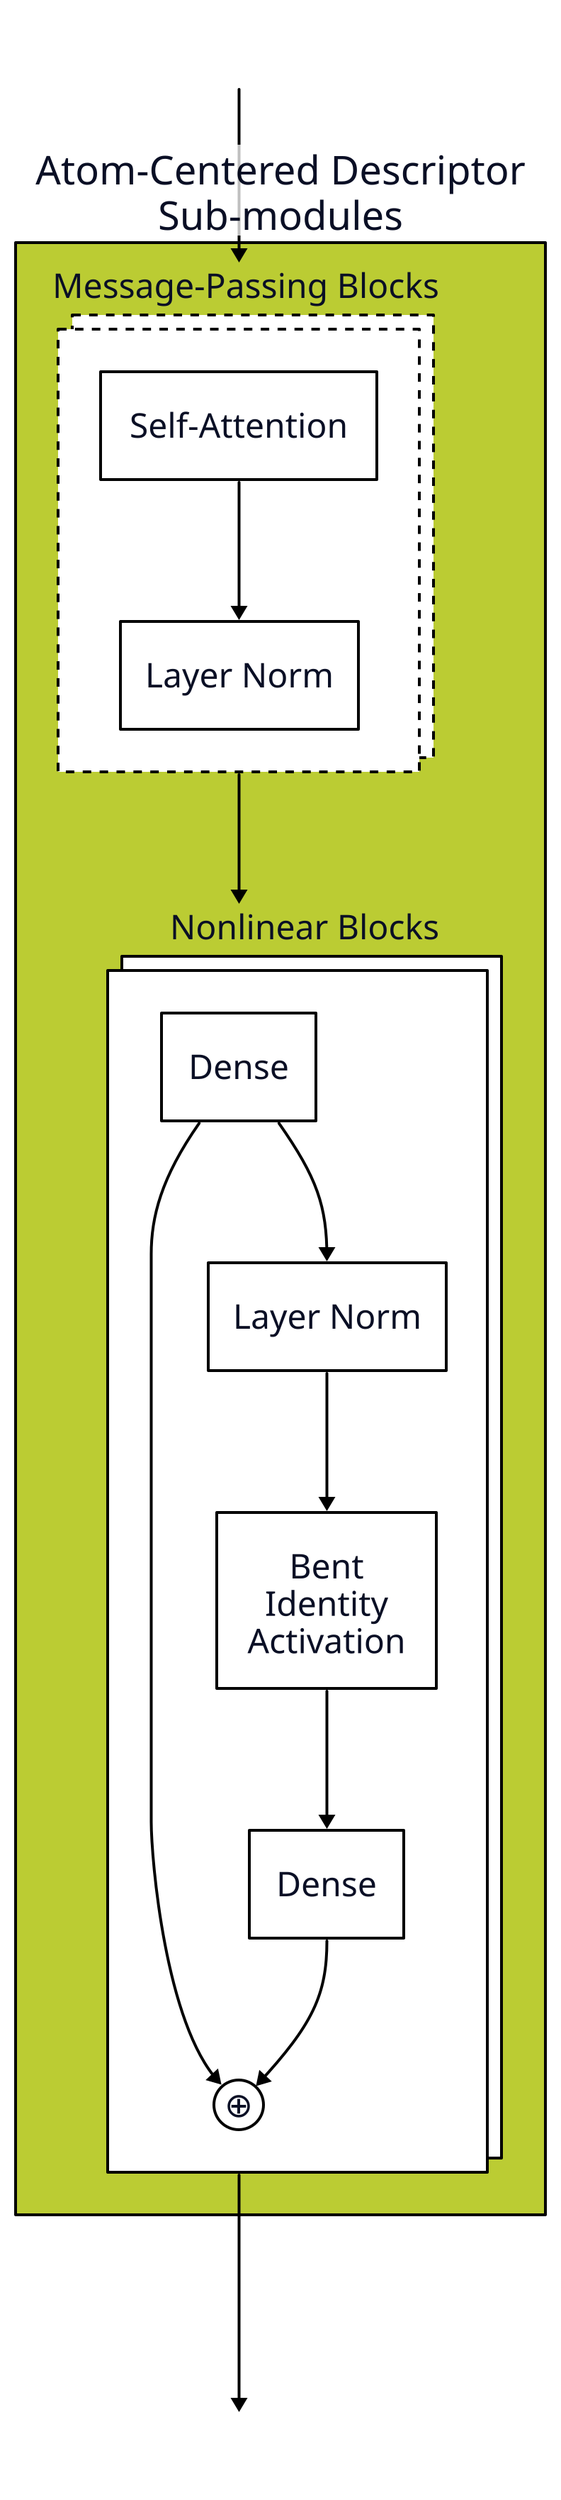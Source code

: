 # direction: right
 
vars: {
    d2-config: {
      layout-engine: elk
      pad: 10
    #   theme-id: 101
    }
}

ac: Atom-Centered Descriptor \n Sub-modules {
    class: ac
    mp_block:  Message-Passing Blocks {
        class: in_module
        direction: right
        style: {stroke-dash: 3; multiple: true}
        sa: Self-Attention {class: in_module}
        mpln: Layer Norm{class: in_module}
        sa -> mpln: {style: {stroke: "#000000"; font-color: black}}
    }
    nl_block: Nonlinear Blocks {
        class: in_module
        style: {multiple: true}
        nld1: Dense {class: in_module}
        nld2: Dense {class: in_module}
        nlln: Layer Norm {class: in_module}
        nlbia: Bent\nIdentity\nActivation {class: in_module}
        nlrc: ⊕ {class: operator}
        nld1 -> nlln -> nlbia -> nld2: {style: {stroke: "#000000"; font-color: black}}
        nld1 -> nlrc: {style: {stroke: "#000000"; font-color: black}}
        nld2 -> nlrc: {style: {stroke: "#000000"; font-color: black}}
    }

    mp_block -> nl_block: {style: {stroke: "#000000"; font-color: black}}
}
embedding_for_rescon: {class: empty; label: ""}
indexed_sum_for_mp: {class: empty; label: ""}
indexed_sum_for_mp -> ac.mp_block: {style: {stroke: "#000000"; font-color: black}}
nlout: {class: empty; label: ""}
ac.nl_block -> nlout: {style: {stroke: "#000000"; font-color: black}}

classes: {
    operator: {shape: circle
               width: 35
               height: 35
               style: {fill: "#FFFFFF"
                       stroke: "#000000"
                       font-size: 24
                      }
    }
    empty: {
            width: 50
            height: 50
            style: {
                fill: transparent
                stroke: transparent
                font-size: 24
            }
    }
    sarb: {
        style: {
            fill: "#44BB99"
            stroke: "#000000"
        }
    }
    in_module: {
        style: {
            fill: "#FFFFFF"
            stroke: "#000000"
            bold: true
            font-size: 24
        }
    }
    ac: {
        style: {
            fill: "#BBCC33"
            stroke: "#000000"
            bold: true
            font-size: 28
        }
    }
    bc: {
        style: {
            fill: "#EEDD88"
            stroke: "#000000"
        }
    }
    rd: {
        style: {
            fill: "#EE8866"
            stroke: "#000000"
        }
    }
    ro: {
        style: {
            fill: "#FFAABB"
            stroke: "#000000"
        }
    }
    outs: {
        style: {
            fill: "#DDDDDD"
            stroke: "#000000"
            multiple: true
        }
    }
    input : {
        width: 50
        height: 50
        style: {
            fill: "#99DDFF"
            stroke: "#000000"
            multiple: true
        }
    }
}
